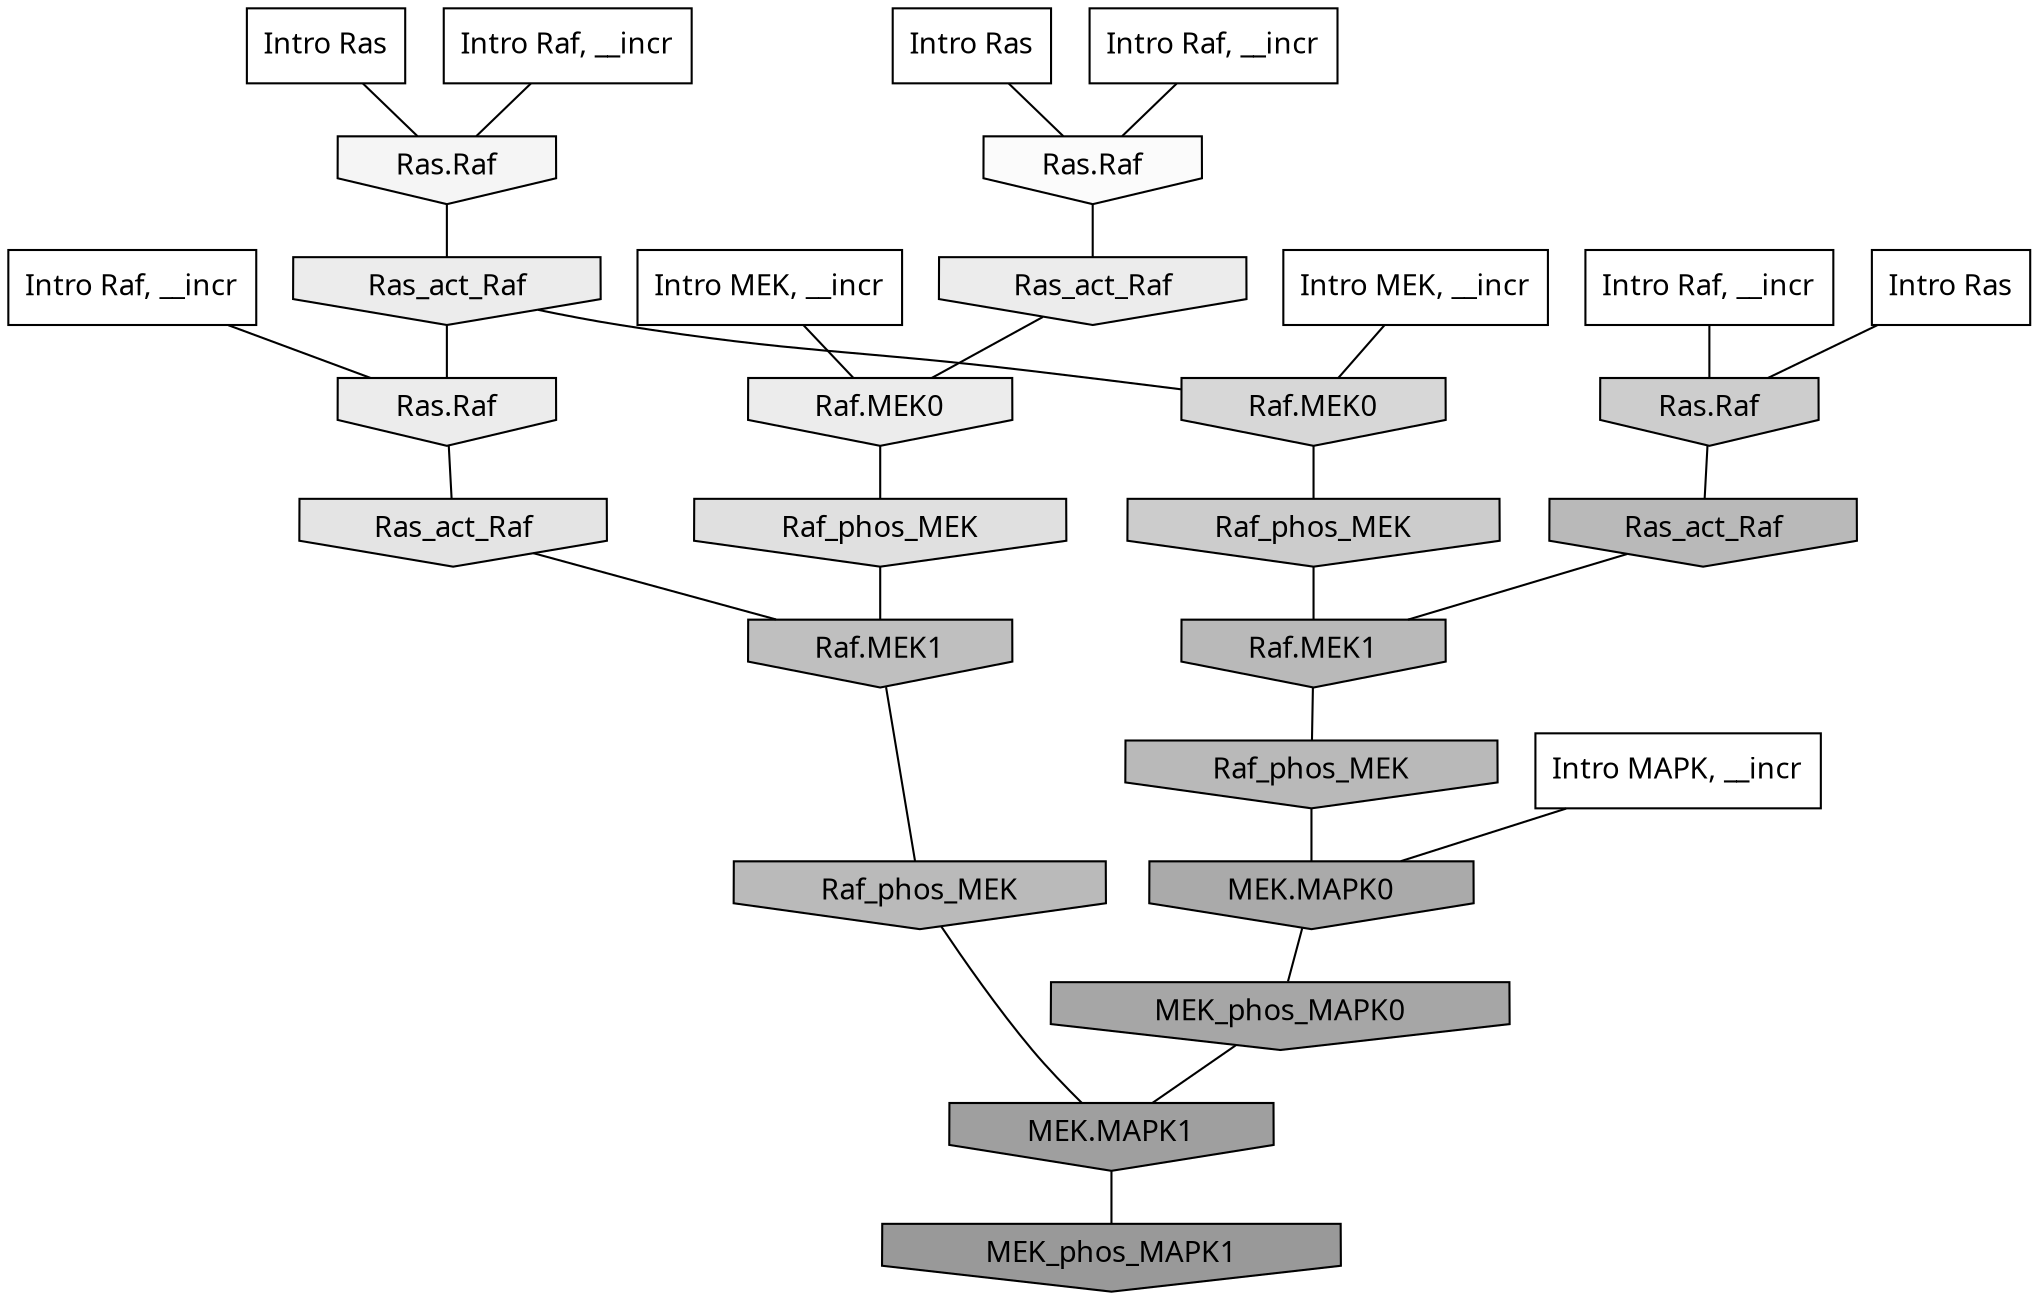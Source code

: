 digraph G{
  rankdir="TB";
  ranksep=0.30;
  node [fontname="CMU Serif"];
  edge [fontname="CMU Serif"];
  
  10 [label="Intro Ras", shape=rectangle, style=filled, fillcolor="0.000 0.000 1.000"]
  
  19 [label="Intro Ras", shape=rectangle, style=filled, fillcolor="0.000 0.000 1.000"]
  
  60 [label="Intro Ras", shape=rectangle, style=filled, fillcolor="0.000 0.000 1.000"]
  
  170 [label="Intro Raf, __incr", shape=rectangle, style=filled, fillcolor="0.000 0.000 1.000"]
  
  391 [label="Intro Raf, __incr", shape=rectangle, style=filled, fillcolor="0.000 0.000 1.000"]
  
  873 [label="Intro Raf, __incr", shape=rectangle, style=filled, fillcolor="0.000 0.000 1.000"]
  
  975 [label="Intro Raf, __incr", shape=rectangle, style=filled, fillcolor="0.000 0.000 1.000"]
  
  1490 [label="Intro MEK, __incr", shape=rectangle, style=filled, fillcolor="0.000 0.000 1.000"]
  
  1531 [label="Intro MEK, __incr", shape=rectangle, style=filled, fillcolor="0.000 0.000 1.000"]
  
  3024 [label="Intro MAPK, __incr", shape=rectangle, style=filled, fillcolor="0.000 0.000 1.000"]
  
  3419 [label="Ras.Raf", shape=invhouse, style=filled, fillcolor="0.000 0.000 0.984"]
  
  3583 [label="Ras.Raf", shape=invhouse, style=filled, fillcolor="0.000 0.000 0.958"]
  
  3948 [label="Ras_act_Raf", shape=invhouse, style=filled, fillcolor="0.000 0.000 0.925"]
  
  3951 [label="Ras.Raf", shape=invhouse, style=filled, fillcolor="0.000 0.000 0.925"]
  
  3960 [label="Ras_act_Raf", shape=invhouse, style=filled, fillcolor="0.000 0.000 0.925"]
  
  3962 [label="Raf.MEK0", shape=invhouse, style=filled, fillcolor="0.000 0.000 0.925"]
  
  4448 [label="Ras_act_Raf", shape=invhouse, style=filled, fillcolor="0.000 0.000 0.891"]
  
  4624 [label="Raf_phos_MEK", shape=invhouse, style=filled, fillcolor="0.000 0.000 0.878"]
  
  5206 [label="Raf.MEK0", shape=invhouse, style=filled, fillcolor="0.000 0.000 0.841"]
  
  5893 [label="Ras.Raf", shape=invhouse, style=filled, fillcolor="0.000 0.000 0.803"]
  
  5973 [label="Raf_phos_MEK", shape=invhouse, style=filled, fillcolor="0.000 0.000 0.799"]
  
  7093 [label="Raf.MEK1", shape=invhouse, style=filled, fillcolor="0.000 0.000 0.750"]
  
  7761 [label="Raf_phos_MEK", shape=invhouse, style=filled, fillcolor="0.000 0.000 0.728"]
  
  7850 [label="Ras_act_Raf", shape=invhouse, style=filled, fillcolor="0.000 0.000 0.725"]
  
  7852 [label="Raf.MEK1", shape=invhouse, style=filled, fillcolor="0.000 0.000 0.725"]
  
  7904 [label="Raf_phos_MEK", shape=invhouse, style=filled, fillcolor="0.000 0.000 0.724"]
  
  10028 [label="MEK.MAPK0", shape=invhouse, style=filled, fillcolor="0.000 0.000 0.666"]
  
  10690 [label="MEK_phos_MAPK0", shape=invhouse, style=filled, fillcolor="0.000 0.000 0.650"]
  
  12130 [label="MEK.MAPK1", shape=invhouse, style=filled, fillcolor="0.000 0.000 0.623"]
  
  13504 [label="MEK_phos_MAPK1", shape=invhouse, style=filled, fillcolor="0.000 0.000 0.600"]
  
  
  12130 -> 13504 [dir=none, color="0.000 0.000 0.000"] 
  10690 -> 12130 [dir=none, color="0.000 0.000 0.000"] 
  10028 -> 10690 [dir=none, color="0.000 0.000 0.000"] 
  7904 -> 10028 [dir=none, color="0.000 0.000 0.000"] 
  7852 -> 7904 [dir=none, color="0.000 0.000 0.000"] 
  7850 -> 7852 [dir=none, color="0.000 0.000 0.000"] 
  7761 -> 12130 [dir=none, color="0.000 0.000 0.000"] 
  7093 -> 7761 [dir=none, color="0.000 0.000 0.000"] 
  5973 -> 7852 [dir=none, color="0.000 0.000 0.000"] 
  5893 -> 7850 [dir=none, color="0.000 0.000 0.000"] 
  5206 -> 5973 [dir=none, color="0.000 0.000 0.000"] 
  4624 -> 7093 [dir=none, color="0.000 0.000 0.000"] 
  4448 -> 7093 [dir=none, color="0.000 0.000 0.000"] 
  3962 -> 4624 [dir=none, color="0.000 0.000 0.000"] 
  3960 -> 3962 [dir=none, color="0.000 0.000 0.000"] 
  3951 -> 4448 [dir=none, color="0.000 0.000 0.000"] 
  3948 -> 3951 [dir=none, color="0.000 0.000 0.000"] 
  3948 -> 5206 [dir=none, color="0.000 0.000 0.000"] 
  3583 -> 3948 [dir=none, color="0.000 0.000 0.000"] 
  3419 -> 3960 [dir=none, color="0.000 0.000 0.000"] 
  3024 -> 10028 [dir=none, color="0.000 0.000 0.000"] 
  1531 -> 5206 [dir=none, color="0.000 0.000 0.000"] 
  1490 -> 3962 [dir=none, color="0.000 0.000 0.000"] 
  975 -> 3583 [dir=none, color="0.000 0.000 0.000"] 
  873 -> 3419 [dir=none, color="0.000 0.000 0.000"] 
  391 -> 5893 [dir=none, color="0.000 0.000 0.000"] 
  170 -> 3951 [dir=none, color="0.000 0.000 0.000"] 
  60 -> 5893 [dir=none, color="0.000 0.000 0.000"] 
  19 -> 3419 [dir=none, color="0.000 0.000 0.000"] 
  10 -> 3583 [dir=none, color="0.000 0.000 0.000"] 
  
  }
